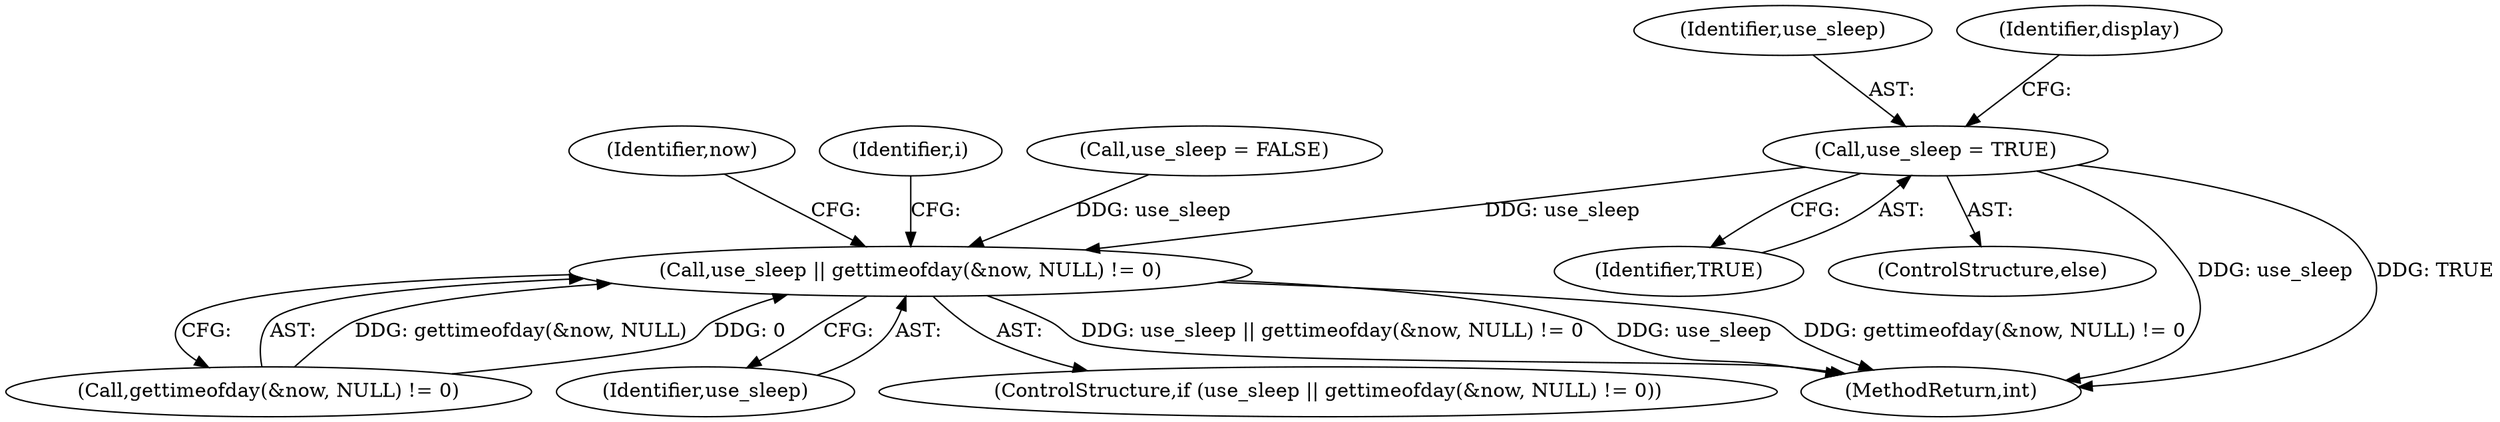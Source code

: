 digraph "0_Android_9d4853418ab2f754c2b63e091c29c5529b8b86ca_8@API" {
"1000817" [label="(Call,use_sleep = TRUE)"];
"1000843" [label="(Call,use_sleep || gettimeofday(&now, NULL) != 0)"];
"1000845" [label="(Call,gettimeofday(&now, NULL) != 0)"];
"1000883" [label="(Identifier,now)"];
"1000844" [label="(Identifier,use_sleep)"];
"1000843" [label="(Call,use_sleep || gettimeofday(&now, NULL) != 0)"];
"1000854" [label="(Identifier,i)"];
"1000842" [label="(ControlStructure,if (use_sleep || gettimeofday(&now, NULL) != 0))"];
"1000818" [label="(Identifier,use_sleep)"];
"1000822" [label="(Identifier,display)"];
"1000819" [label="(Identifier,TRUE)"];
"1000816" [label="(ControlStructure,else)"];
"1000813" [label="(Call,use_sleep = FALSE)"];
"1001099" [label="(MethodReturn,int)"];
"1000817" [label="(Call,use_sleep = TRUE)"];
"1000817" -> "1000816"  [label="AST: "];
"1000817" -> "1000819"  [label="CFG: "];
"1000818" -> "1000817"  [label="AST: "];
"1000819" -> "1000817"  [label="AST: "];
"1000822" -> "1000817"  [label="CFG: "];
"1000817" -> "1001099"  [label="DDG: use_sleep"];
"1000817" -> "1001099"  [label="DDG: TRUE"];
"1000817" -> "1000843"  [label="DDG: use_sleep"];
"1000843" -> "1000842"  [label="AST: "];
"1000843" -> "1000844"  [label="CFG: "];
"1000843" -> "1000845"  [label="CFG: "];
"1000844" -> "1000843"  [label="AST: "];
"1000845" -> "1000843"  [label="AST: "];
"1000854" -> "1000843"  [label="CFG: "];
"1000883" -> "1000843"  [label="CFG: "];
"1000843" -> "1001099"  [label="DDG: use_sleep || gettimeofday(&now, NULL) != 0"];
"1000843" -> "1001099"  [label="DDG: use_sleep"];
"1000843" -> "1001099"  [label="DDG: gettimeofday(&now, NULL) != 0"];
"1000813" -> "1000843"  [label="DDG: use_sleep"];
"1000845" -> "1000843"  [label="DDG: gettimeofday(&now, NULL)"];
"1000845" -> "1000843"  [label="DDG: 0"];
}
